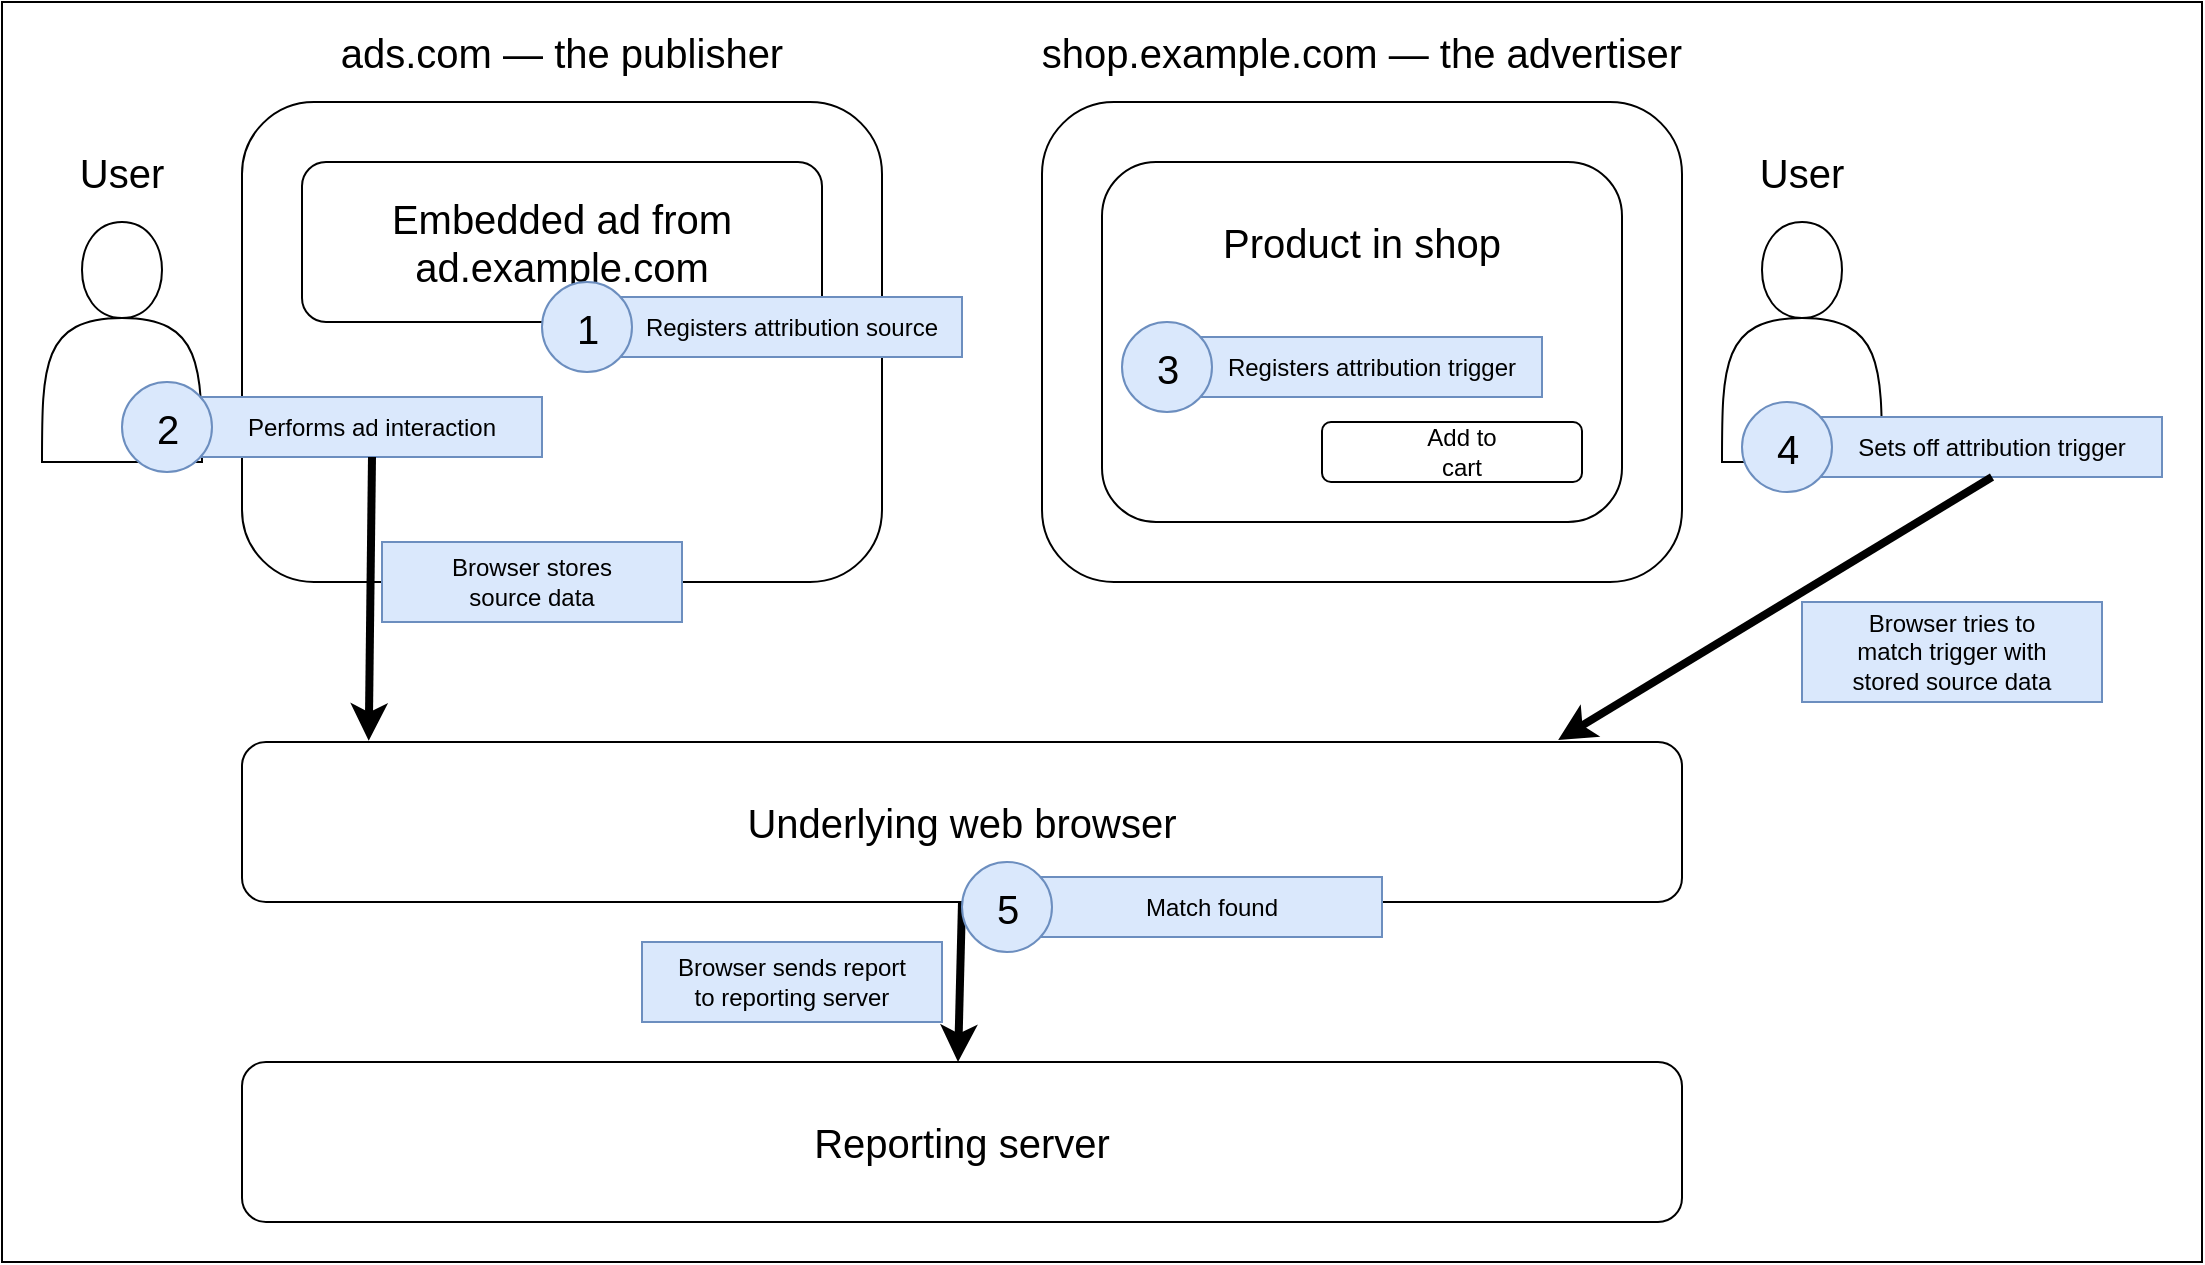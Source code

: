 <mxfile version="21.7.2" type="device">
  <diagram name="Page-1" id="c9h_wGTiAUTUz3Tpb9ft">
    <mxGraphModel dx="1216" dy="620" grid="1" gridSize="10" guides="1" tooltips="1" connect="1" arrows="1" fold="1" page="1" pageScale="1" pageWidth="3300" pageHeight="4681" math="0" shadow="0">
      <root>
        <mxCell id="0" />
        <mxCell id="1" parent="0" />
        <mxCell id="ycFiCpKTPgT0_nN1P7Uy-56" value="" style="rounded=0;whiteSpace=wrap;html=1;" vertex="1" parent="1">
          <mxGeometry y="70" width="1100" height="630" as="geometry" />
        </mxCell>
        <mxCell id="ycFiCpKTPgT0_nN1P7Uy-1" value="" style="rounded=1;whiteSpace=wrap;html=1;" vertex="1" parent="1">
          <mxGeometry x="120" y="120" width="320" height="240" as="geometry" />
        </mxCell>
        <mxCell id="ycFiCpKTPgT0_nN1P7Uy-2" value="" style="rounded=1;whiteSpace=wrap;html=1;" vertex="1" parent="1">
          <mxGeometry x="520" y="120" width="320" height="240" as="geometry" />
        </mxCell>
        <mxCell id="ycFiCpKTPgT0_nN1P7Uy-3" value="&lt;font style=&quot;font-size: 20px;&quot;&gt;ads.com — the publisher&lt;/font&gt;" style="text;html=1;strokeColor=none;fillColor=none;align=center;verticalAlign=middle;whiteSpace=wrap;rounded=0;" vertex="1" parent="1">
          <mxGeometry x="150" y="80" width="260" height="30" as="geometry" />
        </mxCell>
        <mxCell id="ycFiCpKTPgT0_nN1P7Uy-4" value="&lt;font style=&quot;font-size: 20px;&quot;&gt;shop.example.com — the advertiser&lt;/font&gt;" style="text;html=1;strokeColor=none;fillColor=none;align=center;verticalAlign=middle;whiteSpace=wrap;rounded=0;" vertex="1" parent="1">
          <mxGeometry x="510" y="80" width="340" height="30" as="geometry" />
        </mxCell>
        <mxCell id="ycFiCpKTPgT0_nN1P7Uy-5" value="" style="rounded=1;whiteSpace=wrap;html=1;" vertex="1" parent="1">
          <mxGeometry x="150" y="150" width="260" height="80" as="geometry" />
        </mxCell>
        <mxCell id="ycFiCpKTPgT0_nN1P7Uy-6" value="&lt;font style=&quot;font-size: 20px;&quot;&gt;Embedded ad from ad.example.com&lt;br&gt;&lt;/font&gt;" style="text;html=1;strokeColor=none;fillColor=none;align=center;verticalAlign=middle;whiteSpace=wrap;rounded=0;" vertex="1" parent="1">
          <mxGeometry x="150" y="175" width="260" height="30" as="geometry" />
        </mxCell>
        <mxCell id="ycFiCpKTPgT0_nN1P7Uy-7" value="" style="rounded=1;whiteSpace=wrap;html=1;" vertex="1" parent="1">
          <mxGeometry x="550" y="150" width="260" height="180" as="geometry" />
        </mxCell>
        <mxCell id="ycFiCpKTPgT0_nN1P7Uy-8" value="&lt;font style=&quot;font-size: 20px;&quot;&gt;Product in shop&lt;/font&gt;" style="text;html=1;strokeColor=none;fillColor=none;align=center;verticalAlign=middle;whiteSpace=wrap;rounded=0;" vertex="1" parent="1">
          <mxGeometry x="550" y="175" width="260" height="30" as="geometry" />
        </mxCell>
        <mxCell id="ycFiCpKTPgT0_nN1P7Uy-9" value="" style="rounded=1;whiteSpace=wrap;html=1;" vertex="1" parent="1">
          <mxGeometry x="660" y="280" width="130" height="30" as="geometry" />
        </mxCell>
        <mxCell id="ycFiCpKTPgT0_nN1P7Uy-10" value="Add to cart" style="text;html=1;strokeColor=none;fillColor=none;align=center;verticalAlign=middle;whiteSpace=wrap;rounded=0;" vertex="1" parent="1">
          <mxGeometry x="700" y="280" width="60" height="30" as="geometry" />
        </mxCell>
        <mxCell id="ycFiCpKTPgT0_nN1P7Uy-11" value="" style="shape=actor;whiteSpace=wrap;html=1;" vertex="1" parent="1">
          <mxGeometry x="20" y="180" width="80" height="120" as="geometry" />
        </mxCell>
        <mxCell id="ycFiCpKTPgT0_nN1P7Uy-12" value="" style="rounded=1;whiteSpace=wrap;html=1;" vertex="1" parent="1">
          <mxGeometry x="120" y="440" width="720" height="80" as="geometry" />
        </mxCell>
        <mxCell id="ycFiCpKTPgT0_nN1P7Uy-13" value="&lt;font style=&quot;font-size: 20px;&quot;&gt;Underlying web browser&lt;/font&gt;" style="text;html=1;strokeColor=none;fillColor=none;align=center;verticalAlign=middle;whiteSpace=wrap;rounded=0;" vertex="1" parent="1">
          <mxGeometry x="350" y="465" width="260" height="30" as="geometry" />
        </mxCell>
        <mxCell id="ycFiCpKTPgT0_nN1P7Uy-14" value="" style="shape=actor;whiteSpace=wrap;html=1;" vertex="1" parent="1">
          <mxGeometry x="860" y="180" width="80" height="120" as="geometry" />
        </mxCell>
        <mxCell id="ycFiCpKTPgT0_nN1P7Uy-23" value="" style="group" vertex="1" connectable="0" parent="1">
          <mxGeometry x="270" y="210" width="210" height="45" as="geometry" />
        </mxCell>
        <mxCell id="ycFiCpKTPgT0_nN1P7Uy-19" value="" style="rounded=0;whiteSpace=wrap;html=1;fillColor=#dae8fc;strokeColor=#6c8ebf;" vertex="1" parent="ycFiCpKTPgT0_nN1P7Uy-23">
          <mxGeometry x="20" y="7.5" width="190" height="30" as="geometry" />
        </mxCell>
        <mxCell id="ycFiCpKTPgT0_nN1P7Uy-20" value="" style="ellipse;whiteSpace=wrap;html=1;aspect=fixed;fillColor=#dae8fc;strokeColor=#6c8ebf;" vertex="1" parent="ycFiCpKTPgT0_nN1P7Uy-23">
          <mxGeometry width="45" height="45" as="geometry" />
        </mxCell>
        <mxCell id="ycFiCpKTPgT0_nN1P7Uy-21" value="&lt;font style=&quot;font-size: 20px;&quot;&gt;1&lt;/font&gt;" style="text;html=1;strokeColor=none;fillColor=none;align=center;verticalAlign=middle;whiteSpace=wrap;rounded=0;" vertex="1" parent="ycFiCpKTPgT0_nN1P7Uy-23">
          <mxGeometry x="12.5" y="7.5" width="20" height="30" as="geometry" />
        </mxCell>
        <mxCell id="ycFiCpKTPgT0_nN1P7Uy-22" value="Registers attribution source" style="text;html=1;strokeColor=none;fillColor=none;align=center;verticalAlign=middle;whiteSpace=wrap;rounded=0;" vertex="1" parent="ycFiCpKTPgT0_nN1P7Uy-23">
          <mxGeometry x="50" y="7.5" width="150" height="30" as="geometry" />
        </mxCell>
        <mxCell id="ycFiCpKTPgT0_nN1P7Uy-28" value="&lt;font style=&quot;font-size: 20px;&quot;&gt;User&lt;/font&gt;" style="text;html=1;strokeColor=none;fillColor=none;align=center;verticalAlign=middle;whiteSpace=wrap;rounded=0;" vertex="1" parent="1">
          <mxGeometry x="30" y="140" width="60" height="30" as="geometry" />
        </mxCell>
        <mxCell id="ycFiCpKTPgT0_nN1P7Uy-29" value="&lt;font style=&quot;font-size: 20px;&quot;&gt;User&lt;/font&gt;" style="text;html=1;strokeColor=none;fillColor=none;align=center;verticalAlign=middle;whiteSpace=wrap;rounded=0;" vertex="1" parent="1">
          <mxGeometry x="870" y="140" width="60" height="30" as="geometry" />
        </mxCell>
        <mxCell id="ycFiCpKTPgT0_nN1P7Uy-30" value="" style="group" vertex="1" connectable="0" parent="1">
          <mxGeometry x="60" y="260" width="210" height="45" as="geometry" />
        </mxCell>
        <mxCell id="ycFiCpKTPgT0_nN1P7Uy-24" value="" style="rounded=0;whiteSpace=wrap;html=1;fillColor=#dae8fc;strokeColor=#6c8ebf;" vertex="1" parent="ycFiCpKTPgT0_nN1P7Uy-30">
          <mxGeometry x="20" y="7.5" width="190" height="30" as="geometry" />
        </mxCell>
        <mxCell id="ycFiCpKTPgT0_nN1P7Uy-25" value="" style="ellipse;whiteSpace=wrap;html=1;aspect=fixed;fillColor=#dae8fc;strokeColor=#6c8ebf;" vertex="1" parent="ycFiCpKTPgT0_nN1P7Uy-30">
          <mxGeometry width="45" height="45" as="geometry" />
        </mxCell>
        <mxCell id="ycFiCpKTPgT0_nN1P7Uy-26" value="&lt;font style=&quot;font-size: 20px;&quot;&gt;2&lt;/font&gt;" style="text;html=1;strokeColor=none;fillColor=none;align=center;verticalAlign=middle;whiteSpace=wrap;rounded=0;" vertex="1" parent="ycFiCpKTPgT0_nN1P7Uy-30">
          <mxGeometry x="12.5" y="7.5" width="20" height="30" as="geometry" />
        </mxCell>
        <mxCell id="ycFiCpKTPgT0_nN1P7Uy-27" value="Performs ad interaction" style="text;html=1;strokeColor=none;fillColor=none;align=center;verticalAlign=middle;whiteSpace=wrap;rounded=0;" vertex="1" parent="ycFiCpKTPgT0_nN1P7Uy-30">
          <mxGeometry x="50" y="7.5" width="150" height="30" as="geometry" />
        </mxCell>
        <mxCell id="ycFiCpKTPgT0_nN1P7Uy-31" value="" style="endArrow=classic;html=1;rounded=0;exitX=0.5;exitY=1;exitDx=0;exitDy=0;entryX=0.088;entryY=-0.008;entryDx=0;entryDy=0;entryPerimeter=0;strokeWidth=4;" edge="1" parent="1" source="ycFiCpKTPgT0_nN1P7Uy-27" target="ycFiCpKTPgT0_nN1P7Uy-12">
          <mxGeometry width="50" height="50" relative="1" as="geometry">
            <mxPoint x="590" y="350" as="sourcePoint" />
            <mxPoint x="640" y="300" as="targetPoint" />
          </mxGeometry>
        </mxCell>
        <mxCell id="ycFiCpKTPgT0_nN1P7Uy-33" value="" style="rounded=0;whiteSpace=wrap;html=1;fillColor=#dae8fc;strokeColor=#6c8ebf;" vertex="1" parent="1">
          <mxGeometry x="190" y="340" width="150" height="40" as="geometry" />
        </mxCell>
        <mxCell id="ycFiCpKTPgT0_nN1P7Uy-32" value="Browser stores source data" style="text;html=1;strokeColor=none;fillColor=none;align=center;verticalAlign=middle;whiteSpace=wrap;rounded=0;" vertex="1" parent="1">
          <mxGeometry x="205" y="345" width="120" height="30" as="geometry" />
        </mxCell>
        <mxCell id="ycFiCpKTPgT0_nN1P7Uy-38" value="" style="group" vertex="1" connectable="0" parent="1">
          <mxGeometry x="560" y="230" width="210" height="45" as="geometry" />
        </mxCell>
        <mxCell id="ycFiCpKTPgT0_nN1P7Uy-34" value="" style="rounded=0;whiteSpace=wrap;html=1;fillColor=#dae8fc;strokeColor=#6c8ebf;" vertex="1" parent="ycFiCpKTPgT0_nN1P7Uy-38">
          <mxGeometry x="20" y="7.5" width="190" height="30" as="geometry" />
        </mxCell>
        <mxCell id="ycFiCpKTPgT0_nN1P7Uy-35" value="" style="ellipse;whiteSpace=wrap;html=1;aspect=fixed;fillColor=#dae8fc;strokeColor=#6c8ebf;" vertex="1" parent="ycFiCpKTPgT0_nN1P7Uy-38">
          <mxGeometry width="45" height="45" as="geometry" />
        </mxCell>
        <mxCell id="ycFiCpKTPgT0_nN1P7Uy-36" value="&lt;font style=&quot;font-size: 20px;&quot;&gt;3&lt;/font&gt;" style="text;html=1;strokeColor=none;fillColor=none;align=center;verticalAlign=middle;whiteSpace=wrap;rounded=0;" vertex="1" parent="ycFiCpKTPgT0_nN1P7Uy-38">
          <mxGeometry x="12.5" y="7.5" width="20" height="30" as="geometry" />
        </mxCell>
        <mxCell id="ycFiCpKTPgT0_nN1P7Uy-37" value="Registers attribution trigger" style="text;html=1;strokeColor=none;fillColor=none;align=center;verticalAlign=middle;whiteSpace=wrap;rounded=0;" vertex="1" parent="ycFiCpKTPgT0_nN1P7Uy-38">
          <mxGeometry x="50" y="7.5" width="150" height="30" as="geometry" />
        </mxCell>
        <mxCell id="ycFiCpKTPgT0_nN1P7Uy-46" value="" style="group" vertex="1" connectable="0" parent="1">
          <mxGeometry x="870" y="270" width="210" height="45" as="geometry" />
        </mxCell>
        <mxCell id="ycFiCpKTPgT0_nN1P7Uy-39" value="" style="rounded=0;whiteSpace=wrap;html=1;fillColor=#dae8fc;strokeColor=#6c8ebf;" vertex="1" parent="ycFiCpKTPgT0_nN1P7Uy-46">
          <mxGeometry x="20" y="7.5" width="190" height="30" as="geometry" />
        </mxCell>
        <mxCell id="ycFiCpKTPgT0_nN1P7Uy-40" value="" style="ellipse;whiteSpace=wrap;html=1;aspect=fixed;fillColor=#dae8fc;strokeColor=#6c8ebf;" vertex="1" parent="ycFiCpKTPgT0_nN1P7Uy-46">
          <mxGeometry width="45" height="45" as="geometry" />
        </mxCell>
        <mxCell id="ycFiCpKTPgT0_nN1P7Uy-41" value="&lt;font style=&quot;font-size: 20px;&quot;&gt;4&lt;/font&gt;" style="text;html=1;strokeColor=none;fillColor=none;align=center;verticalAlign=middle;whiteSpace=wrap;rounded=0;" vertex="1" parent="ycFiCpKTPgT0_nN1P7Uy-46">
          <mxGeometry x="12.5" y="7.5" width="20" height="30" as="geometry" />
        </mxCell>
        <mxCell id="ycFiCpKTPgT0_nN1P7Uy-42" value="Sets off attribution trigger" style="text;html=1;strokeColor=none;fillColor=none;align=center;verticalAlign=middle;whiteSpace=wrap;rounded=0;" vertex="1" parent="ycFiCpKTPgT0_nN1P7Uy-46">
          <mxGeometry x="50" y="7.5" width="150" height="30" as="geometry" />
        </mxCell>
        <mxCell id="ycFiCpKTPgT0_nN1P7Uy-47" value="" style="endArrow=classic;html=1;rounded=0;exitX=0.5;exitY=1;exitDx=0;exitDy=0;entryX=0.914;entryY=-0.012;entryDx=0;entryDy=0;entryPerimeter=0;strokeWidth=4;" edge="1" parent="1" source="ycFiCpKTPgT0_nN1P7Uy-42" target="ycFiCpKTPgT0_nN1P7Uy-12">
          <mxGeometry width="50" height="50" relative="1" as="geometry">
            <mxPoint x="984.5" y="305" as="sourcePoint" />
            <mxPoint x="982.5" y="446" as="targetPoint" />
          </mxGeometry>
        </mxCell>
        <mxCell id="ycFiCpKTPgT0_nN1P7Uy-48" value="" style="rounded=0;whiteSpace=wrap;html=1;fillColor=#dae8fc;strokeColor=#6c8ebf;" vertex="1" parent="1">
          <mxGeometry x="900" y="370" width="150" height="50" as="geometry" />
        </mxCell>
        <mxCell id="ycFiCpKTPgT0_nN1P7Uy-49" value="Browser tries to match trigger with stored source data" style="text;html=1;strokeColor=none;fillColor=none;align=center;verticalAlign=middle;whiteSpace=wrap;rounded=0;" vertex="1" parent="1">
          <mxGeometry x="915" y="377.5" width="120" height="35" as="geometry" />
        </mxCell>
        <mxCell id="ycFiCpKTPgT0_nN1P7Uy-50" value="" style="rounded=1;whiteSpace=wrap;html=1;" vertex="1" parent="1">
          <mxGeometry x="120" y="600" width="720" height="80" as="geometry" />
        </mxCell>
        <mxCell id="ycFiCpKTPgT0_nN1P7Uy-51" value="&lt;font style=&quot;font-size: 20px;&quot;&gt;Reporting server&lt;br&gt;&lt;/font&gt;" style="text;html=1;strokeColor=none;fillColor=none;align=center;verticalAlign=middle;whiteSpace=wrap;rounded=0;" vertex="1" parent="1">
          <mxGeometry x="350" y="625" width="260" height="30" as="geometry" />
        </mxCell>
        <mxCell id="ycFiCpKTPgT0_nN1P7Uy-52" value="" style="endArrow=classic;html=1;rounded=0;exitX=0.5;exitY=1;exitDx=0;exitDy=0;strokeWidth=4;" edge="1" parent="1">
          <mxGeometry width="50" height="50" relative="1" as="geometry">
            <mxPoint x="480" y="520" as="sourcePoint" />
            <mxPoint x="478" y="600" as="targetPoint" />
          </mxGeometry>
        </mxCell>
        <mxCell id="ycFiCpKTPgT0_nN1P7Uy-53" value="" style="group" vertex="1" connectable="0" parent="1">
          <mxGeometry x="480" y="500" width="210" height="45" as="geometry" />
        </mxCell>
        <mxCell id="ycFiCpKTPgT0_nN1P7Uy-17" value="" style="rounded=0;whiteSpace=wrap;html=1;fillColor=#dae8fc;strokeColor=#6c8ebf;" vertex="1" parent="ycFiCpKTPgT0_nN1P7Uy-53">
          <mxGeometry x="20" y="7.5" width="190" height="30" as="geometry" />
        </mxCell>
        <mxCell id="ycFiCpKTPgT0_nN1P7Uy-15" value="" style="ellipse;whiteSpace=wrap;html=1;aspect=fixed;fillColor=#dae8fc;strokeColor=#6c8ebf;" vertex="1" parent="ycFiCpKTPgT0_nN1P7Uy-53">
          <mxGeometry width="45" height="45" as="geometry" />
        </mxCell>
        <mxCell id="ycFiCpKTPgT0_nN1P7Uy-16" value="&lt;font style=&quot;font-size: 20px;&quot;&gt;5&lt;/font&gt;" style="text;html=1;strokeColor=none;fillColor=none;align=center;verticalAlign=middle;whiteSpace=wrap;rounded=0;" vertex="1" parent="ycFiCpKTPgT0_nN1P7Uy-53">
          <mxGeometry x="12.5" y="7.5" width="20" height="30" as="geometry" />
        </mxCell>
        <mxCell id="ycFiCpKTPgT0_nN1P7Uy-18" value="Match found" style="text;html=1;strokeColor=none;fillColor=none;align=center;verticalAlign=middle;whiteSpace=wrap;rounded=0;" vertex="1" parent="ycFiCpKTPgT0_nN1P7Uy-53">
          <mxGeometry x="50" y="7.5" width="150" height="30" as="geometry" />
        </mxCell>
        <mxCell id="ycFiCpKTPgT0_nN1P7Uy-54" value="" style="rounded=0;whiteSpace=wrap;html=1;fillColor=#dae8fc;strokeColor=#6c8ebf;" vertex="1" parent="1">
          <mxGeometry x="320" y="540" width="150" height="40" as="geometry" />
        </mxCell>
        <mxCell id="ycFiCpKTPgT0_nN1P7Uy-55" value="Browser sends report to reporting server" style="text;html=1;strokeColor=none;fillColor=none;align=center;verticalAlign=middle;whiteSpace=wrap;rounded=0;" vertex="1" parent="1">
          <mxGeometry x="335" y="542.5" width="120" height="35" as="geometry" />
        </mxCell>
      </root>
    </mxGraphModel>
  </diagram>
</mxfile>
